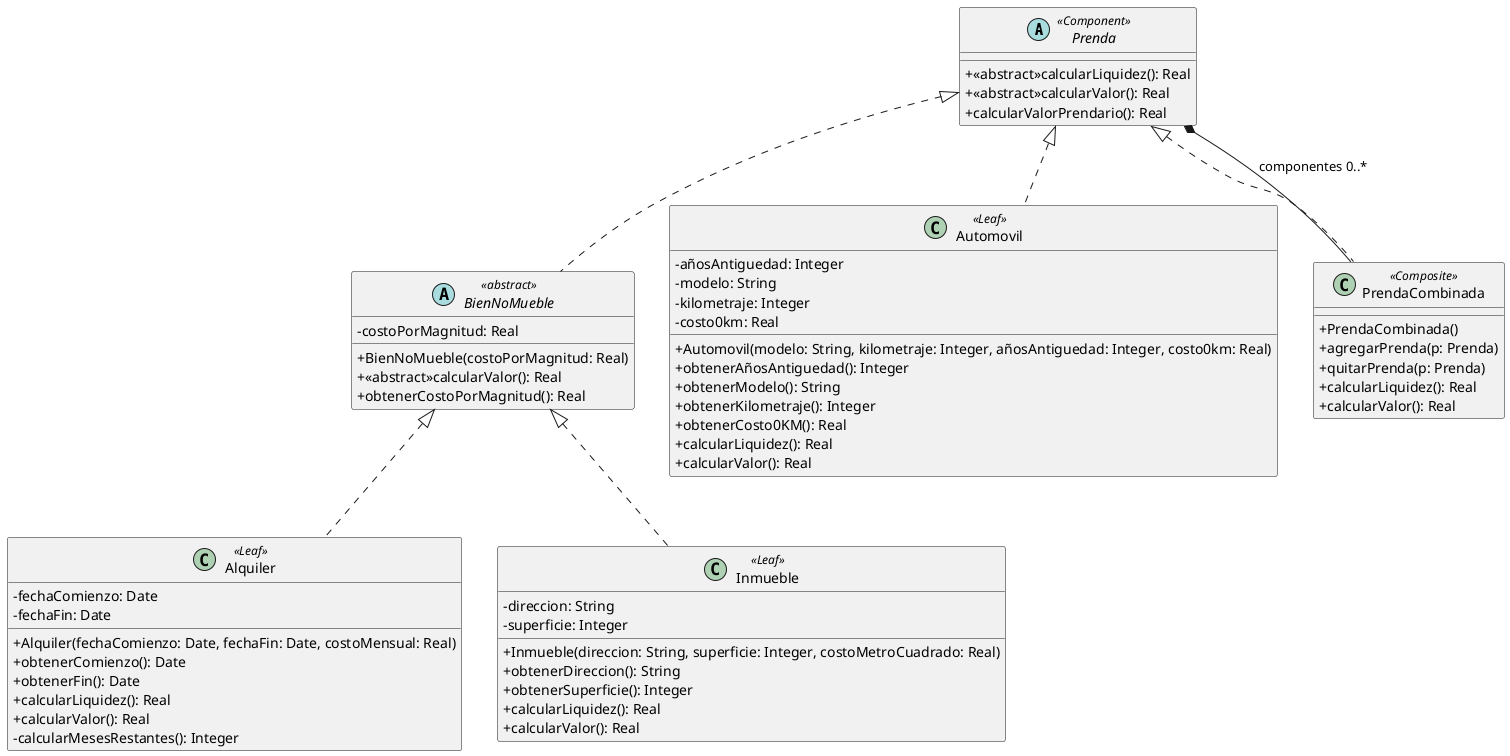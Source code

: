 @startuml

skinparam classAttributeIconSize 0

abstract class Prenda <<Component>> {
+<<abstract>>calcularLiquidez(): Real
+<<abstract>>calcularValor(): Real
+calcularValorPrendario(): Real
}

abstract class BienNoMueble <<abstract>> {
-costoPorMagnitud: Real
+BienNoMueble(costoPorMagnitud: Real)
+<<abstract>>calcularValor(): Real
+obtenerCostoPorMagnitud(): Real
}

class Alquiler <<Leaf>> {
-fechaComienzo: Date
-fechaFin: Date
+Alquiler(fechaComienzo: Date, fechaFin: Date, costoMensual: Real)
+obtenerComienzo(): Date
+obtenerFin(): Date
+calcularLiquidez(): Real
+calcularValor(): Real
-calcularMesesRestantes(): Integer
}

class Automovil <<Leaf>> {
-añosAntiguedad: Integer
-modelo: String
-kilometraje: Integer
-costo0km: Real
+Automovil(modelo: String, kilometraje: Integer, añosAntiguedad: Integer, costo0km: Real)
+obtenerAñosAntiguedad(): Integer
+obtenerModelo(): String
+obtenerKilometraje(): Integer
+obtenerCosto0KM(): Real
+calcularLiquidez(): Real
+calcularValor(): Real
}

class Inmueble <<Leaf>> {
-direccion: String
-superficie: Integer
+Inmueble(direccion: String, superficie: Integer, costoMetroCuadrado: Real)
+obtenerDireccion(): String
+obtenerSuperficie(): Integer
+calcularLiquidez(): Real
+calcularValor(): Real
}

class PrendaCombinada <<Composite>> {
+PrendaCombinada()
+agregarPrenda(p: Prenda)
+quitarPrenda(p: Prenda)
+calcularLiquidez(): Real
+calcularValor(): Real
}

PrendaCombinada --* Prenda : componentes 0..*

BienNoMueble .up.|> Prenda
Automovil .up.|> Prenda
PrendaCombinada .up.|> Prenda
Alquiler .up.|> BienNoMueble
Inmueble .up.|> BienNoMueble

@enduml
